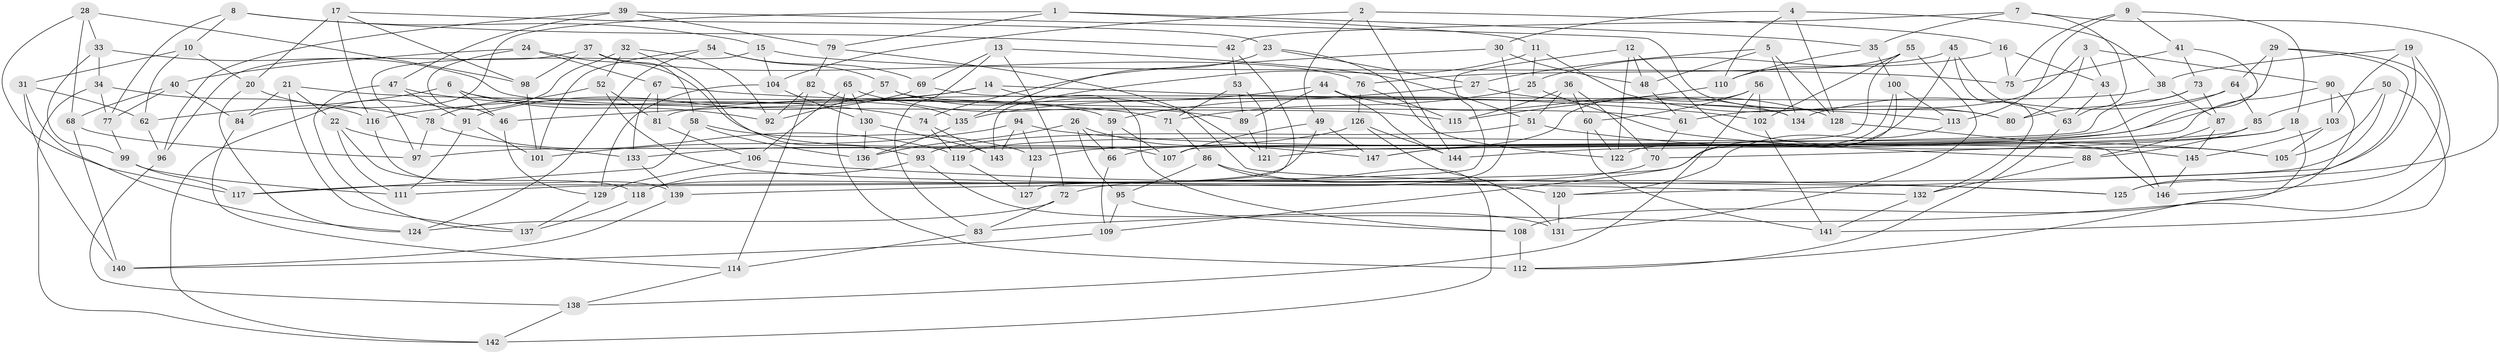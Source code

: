 // coarse degree distribution, {8: 0.08620689655172414, 6: 0.25862068965517243, 12: 0.05172413793103448, 4: 0.2413793103448276, 10: 0.034482758620689655, 11: 0.034482758620689655, 7: 0.13793103448275862, 9: 0.034482758620689655, 5: 0.10344827586206896, 14: 0.017241379310344827}
// Generated by graph-tools (version 1.1) at 2025/20/03/04/25 18:20:51]
// undirected, 147 vertices, 294 edges
graph export_dot {
graph [start="1"]
  node [color=gray90,style=filled];
  1;
  2;
  3;
  4;
  5;
  6;
  7;
  8;
  9;
  10;
  11;
  12;
  13;
  14;
  15;
  16;
  17;
  18;
  19;
  20;
  21;
  22;
  23;
  24;
  25;
  26;
  27;
  28;
  29;
  30;
  31;
  32;
  33;
  34;
  35;
  36;
  37;
  38;
  39;
  40;
  41;
  42;
  43;
  44;
  45;
  46;
  47;
  48;
  49;
  50;
  51;
  52;
  53;
  54;
  55;
  56;
  57;
  58;
  59;
  60;
  61;
  62;
  63;
  64;
  65;
  66;
  67;
  68;
  69;
  70;
  71;
  72;
  73;
  74;
  75;
  76;
  77;
  78;
  79;
  80;
  81;
  82;
  83;
  84;
  85;
  86;
  87;
  88;
  89;
  90;
  91;
  92;
  93;
  94;
  95;
  96;
  97;
  98;
  99;
  100;
  101;
  102;
  103;
  104;
  105;
  106;
  107;
  108;
  109;
  110;
  111;
  112;
  113;
  114;
  115;
  116;
  117;
  118;
  119;
  120;
  121;
  122;
  123;
  124;
  125;
  126;
  127;
  128;
  129;
  130;
  131;
  132;
  133;
  134;
  135;
  136;
  137;
  138;
  139;
  140;
  141;
  142;
  143;
  144;
  145;
  146;
  147;
  1 -- 11;
  1 -- 84;
  1 -- 35;
  1 -- 79;
  2 -- 104;
  2 -- 144;
  2 -- 16;
  2 -- 49;
  3 -- 43;
  3 -- 80;
  3 -- 90;
  3 -- 61;
  4 -- 110;
  4 -- 128;
  4 -- 30;
  4 -- 38;
  5 -- 128;
  5 -- 48;
  5 -- 134;
  5 -- 27;
  6 -- 62;
  6 -- 92;
  6 -- 59;
  6 -- 46;
  7 -- 63;
  7 -- 42;
  7 -- 35;
  7 -- 125;
  8 -- 10;
  8 -- 42;
  8 -- 15;
  8 -- 77;
  9 -- 18;
  9 -- 75;
  9 -- 113;
  9 -- 41;
  10 -- 20;
  10 -- 31;
  10 -- 62;
  11 -- 25;
  11 -- 143;
  11 -- 80;
  12 -- 105;
  12 -- 111;
  12 -- 48;
  12 -- 122;
  13 -- 69;
  13 -- 83;
  13 -- 72;
  13 -- 51;
  14 -- 116;
  14 -- 113;
  14 -- 46;
  14 -- 108;
  15 -- 104;
  15 -- 75;
  15 -- 97;
  16 -- 75;
  16 -- 43;
  16 -- 25;
  17 -- 23;
  17 -- 116;
  17 -- 20;
  17 -- 98;
  18 -- 70;
  18 -- 144;
  18 -- 112;
  19 -- 103;
  19 -- 120;
  19 -- 38;
  19 -- 83;
  20 -- 78;
  20 -- 124;
  21 -- 22;
  21 -- 137;
  21 -- 84;
  21 -- 71;
  22 -- 133;
  22 -- 118;
  22 -- 111;
  23 -- 122;
  23 -- 135;
  23 -- 27;
  24 -- 107;
  24 -- 67;
  24 -- 40;
  24 -- 46;
  25 -- 71;
  25 -- 88;
  26 -- 147;
  26 -- 95;
  26 -- 66;
  26 -- 136;
  27 -- 128;
  27 -- 59;
  28 -- 98;
  28 -- 33;
  28 -- 68;
  28 -- 117;
  29 -- 123;
  29 -- 146;
  29 -- 64;
  29 -- 125;
  30 -- 74;
  30 -- 48;
  30 -- 127;
  31 -- 62;
  31 -- 124;
  31 -- 140;
  32 -- 142;
  32 -- 92;
  32 -- 93;
  32 -- 52;
  33 -- 34;
  33 -- 99;
  33 -- 115;
  34 -- 142;
  34 -- 77;
  34 -- 116;
  35 -- 110;
  35 -- 100;
  36 -- 51;
  36 -- 70;
  36 -- 60;
  36 -- 115;
  37 -- 96;
  37 -- 58;
  37 -- 76;
  37 -- 98;
  38 -- 87;
  38 -- 81;
  39 -- 96;
  39 -- 79;
  39 -- 80;
  39 -- 47;
  40 -- 84;
  40 -- 77;
  40 -- 68;
  41 -- 73;
  41 -- 75;
  41 -- 147;
  42 -- 127;
  42 -- 53;
  43 -- 63;
  43 -- 146;
  44 -- 135;
  44 -- 144;
  44 -- 89;
  44 -- 134;
  45 -- 76;
  45 -- 117;
  45 -- 63;
  45 -- 132;
  46 -- 129;
  47 -- 137;
  47 -- 91;
  47 -- 74;
  48 -- 61;
  49 -- 107;
  49 -- 147;
  49 -- 118;
  50 -- 105;
  50 -- 139;
  50 -- 141;
  50 -- 85;
  51 -- 105;
  51 -- 93;
  52 -- 81;
  52 -- 132;
  52 -- 78;
  53 -- 121;
  53 -- 89;
  53 -- 71;
  54 -- 69;
  54 -- 124;
  54 -- 101;
  54 -- 57;
  55 -- 107;
  55 -- 110;
  55 -- 131;
  55 -- 102;
  56 -- 102;
  56 -- 66;
  56 -- 60;
  56 -- 138;
  57 -- 61;
  57 -- 92;
  57 -- 121;
  58 -- 123;
  58 -- 136;
  58 -- 117;
  59 -- 66;
  59 -- 107;
  60 -- 141;
  60 -- 122;
  61 -- 70;
  62 -- 96;
  63 -- 112;
  64 -- 119;
  64 -- 134;
  64 -- 85;
  65 -- 130;
  65 -- 106;
  65 -- 112;
  65 -- 89;
  66 -- 109;
  67 -- 102;
  67 -- 133;
  67 -- 81;
  68 -- 140;
  68 -- 97;
  69 -- 134;
  69 -- 91;
  70 -- 72;
  71 -- 86;
  72 -- 124;
  72 -- 83;
  73 -- 97;
  73 -- 87;
  73 -- 80;
  74 -- 119;
  74 -- 143;
  76 -- 115;
  76 -- 126;
  77 -- 99;
  78 -- 97;
  78 -- 119;
  79 -- 125;
  79 -- 82;
  81 -- 106;
  82 -- 114;
  82 -- 135;
  82 -- 92;
  83 -- 114;
  84 -- 114;
  85 -- 88;
  85 -- 147;
  86 -- 142;
  86 -- 120;
  86 -- 95;
  87 -- 88;
  87 -- 145;
  88 -- 132;
  89 -- 121;
  90 -- 103;
  90 -- 108;
  90 -- 121;
  91 -- 101;
  91 -- 111;
  93 -- 118;
  93 -- 131;
  94 -- 143;
  94 -- 101;
  94 -- 145;
  94 -- 123;
  95 -- 108;
  95 -- 109;
  96 -- 138;
  98 -- 101;
  99 -- 117;
  99 -- 111;
  100 -- 113;
  100 -- 122;
  100 -- 109;
  102 -- 141;
  103 -- 105;
  103 -- 145;
  104 -- 129;
  104 -- 130;
  106 -- 129;
  106 -- 125;
  108 -- 112;
  109 -- 140;
  110 -- 115;
  113 -- 120;
  114 -- 138;
  116 -- 139;
  118 -- 137;
  119 -- 127;
  120 -- 131;
  123 -- 127;
  126 -- 131;
  126 -- 144;
  126 -- 133;
  128 -- 146;
  129 -- 137;
  130 -- 143;
  130 -- 136;
  132 -- 141;
  133 -- 139;
  135 -- 136;
  138 -- 142;
  139 -- 140;
  145 -- 146;
}

